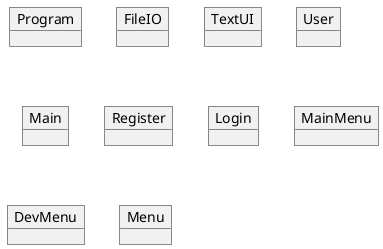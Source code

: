 @startuml

'By Andreas Rovelt & Jonas Meinert Larsen

'Objects
object Program
object FileIO
object TextUI
object User
object Main
object Register
object Login
object MainMenu
object DevMenu
object Menu

'Sequence



@enduml